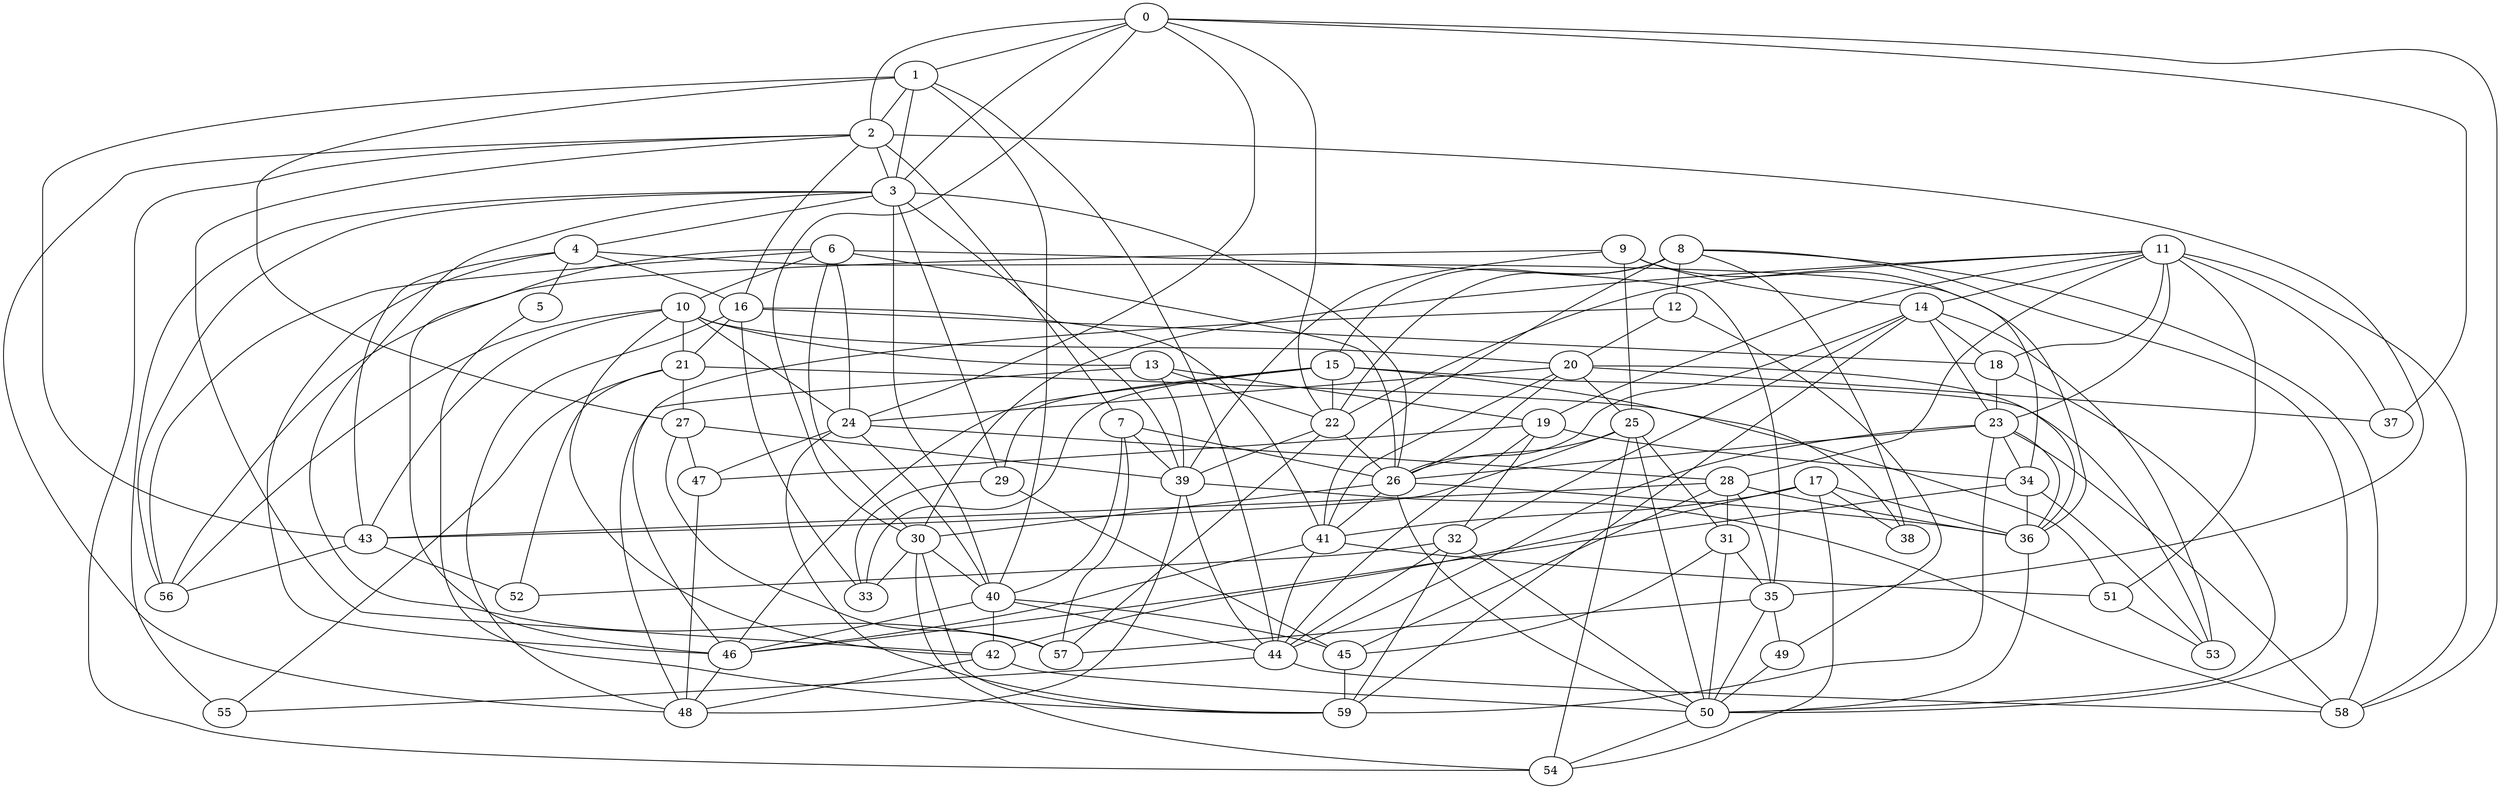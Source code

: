 graph G {
0;
0 -- 1;
0 -- 2;
0 -- 3;
0 -- 37;
0 -- 22;
0 -- 30;
0 -- 58;
0 -- 24;
1;
1 -- 2;
1 -- 3;
1 -- 40;
1 -- 43;
1 -- 44;
1 -- 27;
2;
2 -- 3;
2 -- 35;
2 -- 54;
2 -- 7;
2 -- 16;
2 -- 48;
2 -- 42;
3;
3 -- 26;
3 -- 57;
3 -- 29;
3 -- 39;
3 -- 56;
3 -- 4;
3 -- 40;
3 -- 55;
4;
4 -- 36;
4 -- 43;
4 -- 5;
4 -- 46;
4 -- 16;
5;
5 -- 59;
6;
6 -- 10;
6 -- 30;
6 -- 24;
6 -- 35;
6 -- 46;
6 -- 26;
6 -- 56;
7;
7 -- 57;
7 -- 40;
7 -- 26;
7 -- 39;
8;
8 -- 41;
8 -- 38;
8 -- 58;
8 -- 15;
8 -- 22;
8 -- 12;
8 -- 50;
9;
9 -- 25;
9 -- 14;
9 -- 56;
9 -- 34;
9 -- 39;
10;
10 -- 20;
10 -- 43;
10 -- 24;
10 -- 13;
10 -- 56;
10 -- 42;
10 -- 21;
11;
11 -- 30;
11 -- 37;
11 -- 28;
11 -- 14;
11 -- 18;
11 -- 22;
11 -- 51;
11 -- 23;
11 -- 19;
11 -- 58;
12;
12 -- 20;
12 -- 46;
12 -- 49;
13;
13 -- 22;
13 -- 19;
13 -- 48;
13 -- 39;
14;
14 -- 26;
14 -- 59;
14 -- 53;
14 -- 23;
14 -- 18;
14 -- 32;
15;
15 -- 53;
15 -- 38;
15 -- 29;
15 -- 46;
15 -- 33;
15 -- 22;
16;
16 -- 21;
16 -- 33;
16 -- 48;
16 -- 18;
16 -- 41;
17;
17 -- 54;
17 -- 36;
17 -- 38;
17 -- 42;
17 -- 41;
18;
18 -- 50;
18 -- 23;
19;
19 -- 32;
19 -- 44;
19 -- 34;
19 -- 47;
20;
20 -- 25;
20 -- 26;
20 -- 41;
20 -- 37;
20 -- 24;
20 -- 36;
21;
21 -- 55;
21 -- 27;
21 -- 51;
21 -- 52;
22;
22 -- 39;
22 -- 26;
22 -- 57;
23;
23 -- 36;
23 -- 59;
23 -- 44;
23 -- 26;
23 -- 34;
23 -- 58;
24;
24 -- 47;
24 -- 28;
24 -- 59;
24 -- 40;
25;
25 -- 31;
25 -- 43;
25 -- 26;
25 -- 54;
25 -- 50;
26;
26 -- 50;
26 -- 41;
26 -- 30;
26 -- 36;
27;
27 -- 47;
27 -- 57;
27 -- 39;
28;
28 -- 36;
28 -- 43;
28 -- 45;
28 -- 31;
28 -- 35;
29;
29 -- 33;
29 -- 45;
30;
30 -- 59;
30 -- 40;
30 -- 54;
30 -- 33;
31;
31 -- 50;
31 -- 35;
31 -- 45;
32;
32 -- 44;
32 -- 52;
32 -- 50;
32 -- 59;
33;
34;
34 -- 53;
34 -- 36;
34 -- 46;
35;
35 -- 50;
35 -- 57;
35 -- 49;
36;
36 -- 50;
37;
38;
39;
39 -- 44;
39 -- 58;
39 -- 48;
40;
40 -- 42;
40 -- 46;
40 -- 44;
40 -- 45;
41;
41 -- 46;
41 -- 51;
41 -- 44;
42;
42 -- 48;
42 -- 50;
43;
43 -- 52;
43 -- 56;
44;
44 -- 55;
44 -- 58;
45;
45 -- 59;
46;
46 -- 48;
47;
47 -- 48;
48;
49;
49 -- 50;
50;
50 -- 54;
51;
51 -- 53;
52;
53;
54;
55;
56;
57;
58;
59;
}